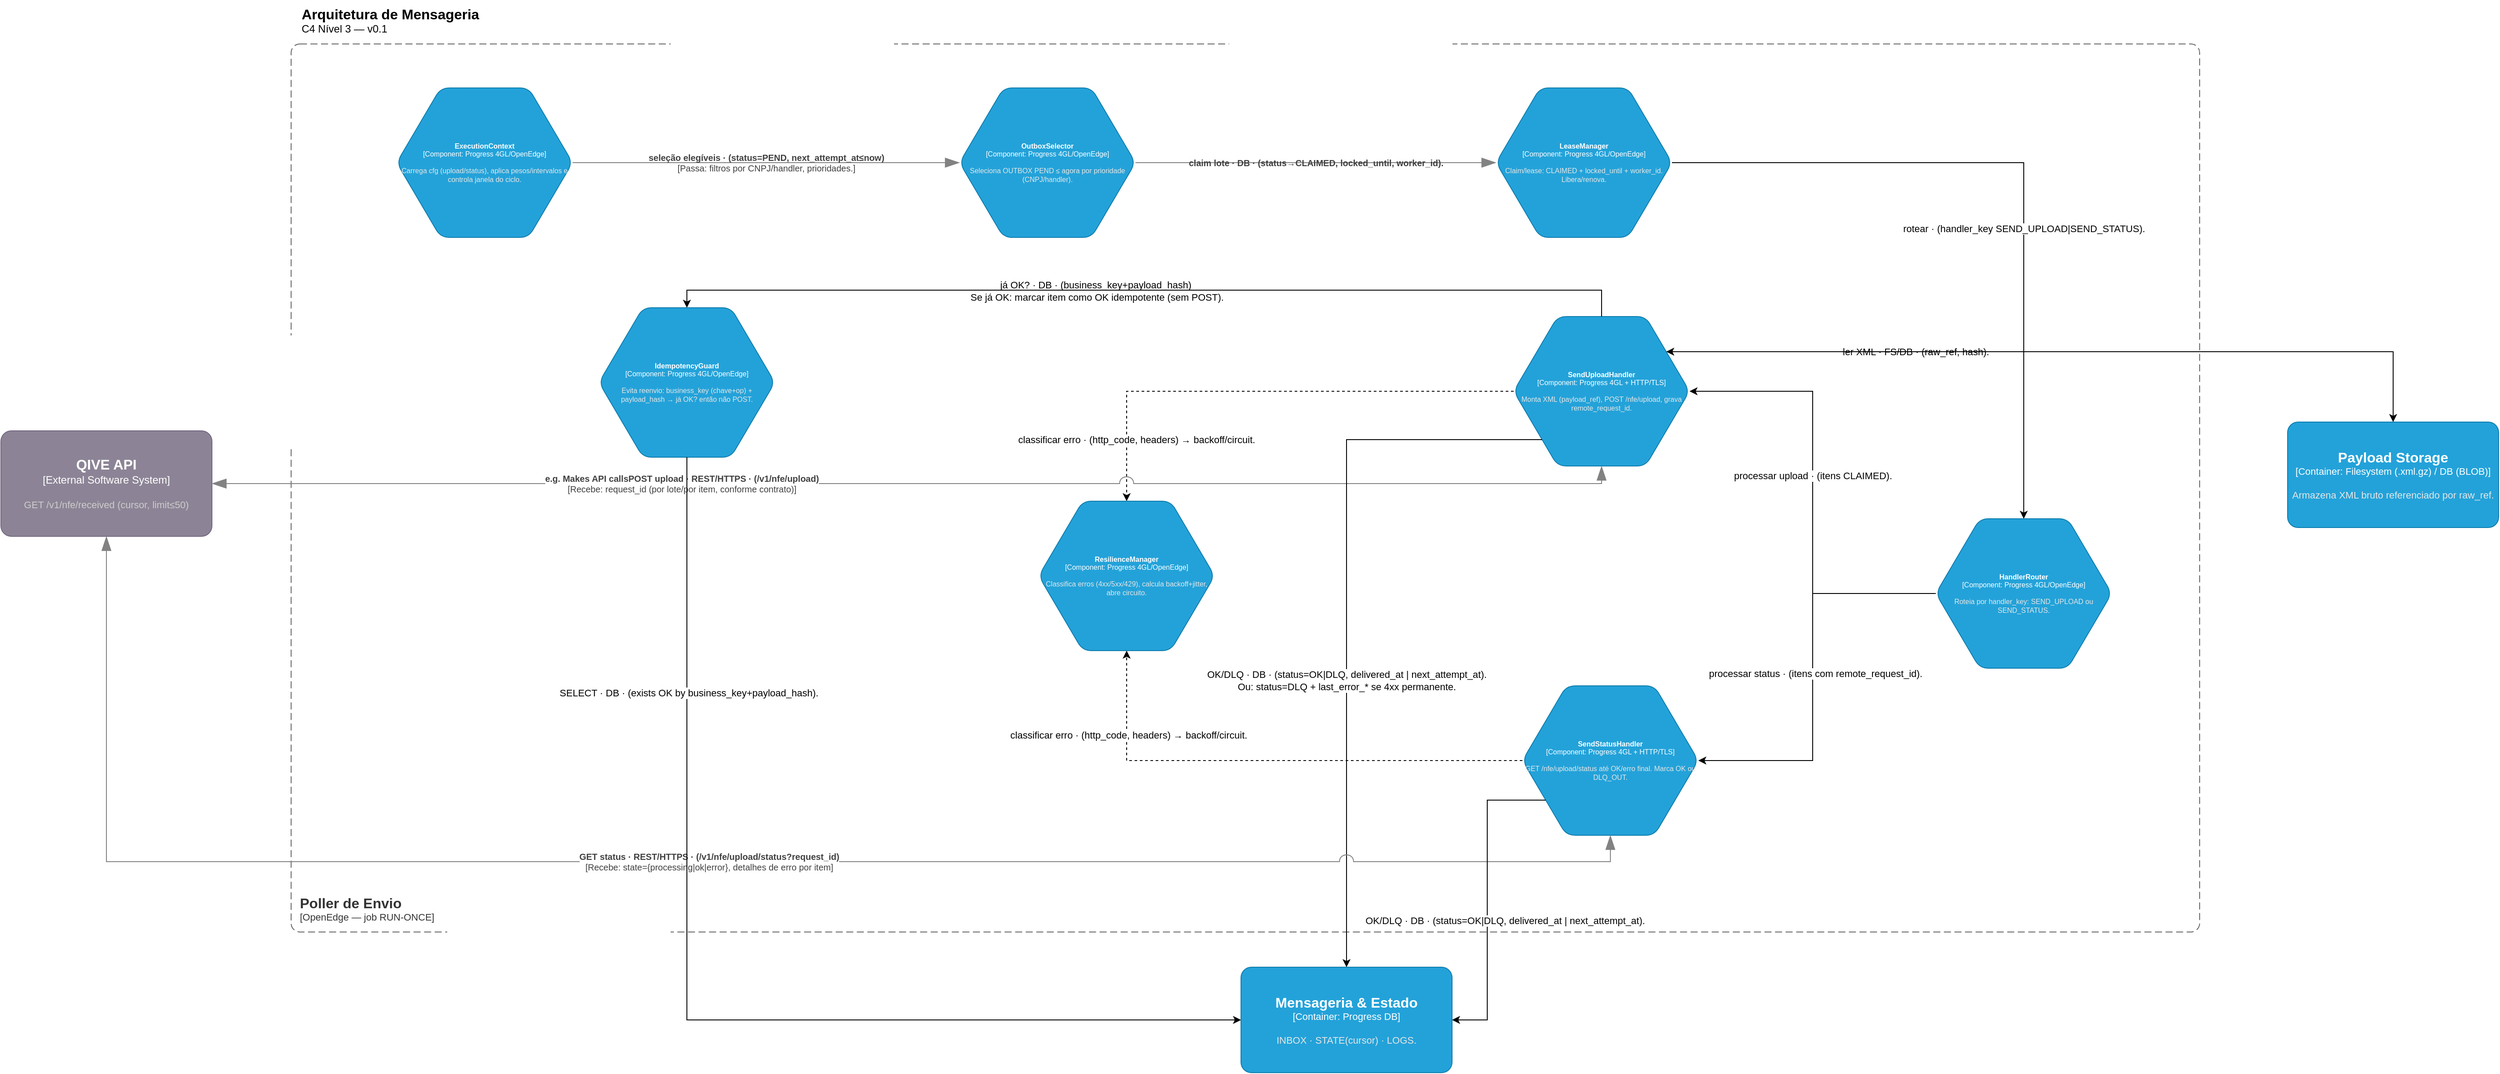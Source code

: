 <mxfile version="28.2.8">
  <diagram name="Página-1" id="Pmvma7kJXlkGBMzYoybL">
    <mxGraphModel dx="4381" dy="1288" grid="1" gridSize="10" guides="1" tooltips="1" connect="1" arrows="1" fold="1" page="0" pageScale="1" pageWidth="827" pageHeight="1169" background="none" math="0" shadow="0">
      <root>
        <mxCell id="0" />
        <mxCell id="1" parent="0" />
        <object placeholders="1" c4Name="Poller de Envio" c4Type="SystemScopeBoundary" c4Application="OpenEdge — job RUN-ONCE" label="&lt;font style=&quot;font-size: 16px&quot;&gt;&lt;b&gt;&lt;div style=&quot;text-align: left&quot;&gt;%c4Name%&lt;/div&gt;&lt;/b&gt;&lt;/font&gt;&lt;div style=&quot;text-align: left&quot;&gt;[%c4Application%]&lt;/div&gt;" id="RHs4sbYJe_yCPYszAOz3-1">
          <mxCell style="rounded=1;fontSize=11;whiteSpace=wrap;html=1;dashed=1;arcSize=20;fillColor=none;strokeColor=#666666;fontColor=#333333;labelBackgroundColor=none;align=left;verticalAlign=bottom;labelBorderColor=none;spacingTop=0;spacing=10;dashPattern=8 4;metaEdit=1;rotatable=0;perimeter=rectanglePerimeter;noLabel=0;labelPadding=0;allowArrows=0;connectable=0;expand=0;recursiveResize=0;editable=1;pointerEvents=0;absoluteArcSize=1;points=[[0.25,0,0],[0.5,0,0],[0.75,0,0],[1,0.25,0],[1,0.5,0],[1,0.75,0],[0.75,1,0],[0.5,1,0],[0.25,1,0],[0,0.75,0],[0,0.5,0],[0,0.25,0]];" vertex="1" parent="1">
            <mxGeometry x="-10" y="190" width="2170" height="1010" as="geometry" />
          </mxCell>
        </object>
        <object placeholders="1" c4Name="QIVE API" c4Type="External Software System" c4Description="GET /v1/nfe/received (cursor, limit≤50)" label="&lt;font style=&quot;font-size: 16px&quot;&gt;&lt;b&gt;%c4Name%&lt;/b&gt;&lt;/font&gt;&lt;div&gt;[%c4Type%]&lt;/div&gt;&lt;br&gt;&lt;div&gt;&lt;font style=&quot;font-size: 11px&quot;&gt;&lt;font color=&quot;#cccccc&quot;&gt;%c4Description%&lt;/font&gt;&lt;/div&gt;" id="RHs4sbYJe_yCPYszAOz3-15">
          <mxCell style="rounded=1;whiteSpace=wrap;html=1;labelBackgroundColor=none;fillColor=#8C8496;fontColor=#ffffff;align=center;arcSize=10;strokeColor=#736782;metaEdit=1;resizable=0;points=[[0.25,0,0],[0.5,0,0],[0.75,0,0],[1,0.25,0],[1,0.5,0],[1,0.75,0],[0.75,1,0],[0.5,1,0],[0.25,1,0],[0,0.75,0],[0,0.5,0],[0,0.25,0]];" vertex="1" parent="1">
            <mxGeometry x="-340" y="630" width="240" height="120" as="geometry" />
          </mxCell>
        </object>
        <object placeholders="1" c4Name="ExecutionContext" c4Type="Component" c4Technology="Progress 4GL/OpenEdge" c4Description="Carrega cfg (upload/status), aplica pesos/intervalos e controla janela do ciclo." label="&lt;font&gt;&lt;b&gt;%c4Name%&lt;/b&gt;&lt;/font&gt;&lt;div&gt;[%c4Type%:&amp;nbsp;%c4Technology%]&lt;/div&gt;&lt;br&gt;&lt;div&gt;&lt;font&gt;&lt;font color=&quot;#E6E6E6&quot;&gt;%c4Description%&lt;/font&gt;&lt;/font&gt;&lt;/div&gt;" id="RHs4sbYJe_yCPYszAOz3-16">
          <mxCell style="shape=hexagon;size=50;perimeter=hexagonPerimeter2;whiteSpace=wrap;html=1;fixedSize=1;rounded=1;labelBackgroundColor=none;fillColor=#23A2D9;fontSize=8;fontColor=#ffffff;align=center;strokeColor=#0E7DAD;metaEdit=1;points=[[0.5,0,0],[1,0.25,0],[1,0.5,0],[1,0.75,0],[0.5,1,0],[0,0.75,0],[0,0.5,0],[0,0.25,0]];resizable=0;" vertex="1" parent="1">
            <mxGeometry x="110" y="240" width="200" height="170" as="geometry" />
          </mxCell>
        </object>
        <object placeholders="1" c4Name="Mensageria &amp; Estado" c4Type="Container" c4Technology="Progress DB" c4Description="INBOX · STATE(cursor) · LOGS." label="&lt;font style=&quot;font-size: 16px&quot;&gt;&lt;b&gt;%c4Name%&lt;/b&gt;&lt;/font&gt;&lt;div&gt;[%c4Type%: %c4Technology%]&lt;/div&gt;&lt;br&gt;&lt;div&gt;&lt;font style=&quot;font-size: 11px&quot;&gt;&lt;font color=&quot;#E6E6E6&quot;&gt;%c4Description%&lt;/font&gt;&lt;/div&gt;" id="RHs4sbYJe_yCPYszAOz3-17">
          <mxCell style="rounded=1;whiteSpace=wrap;html=1;fontSize=11;labelBackgroundColor=none;fillColor=#23A2D9;fontColor=#ffffff;align=center;arcSize=10;strokeColor=#0E7DAD;metaEdit=1;resizable=0;points=[[0.25,0,0],[0.5,0,0],[0.75,0,0],[1,0.25,0],[1,0.5,0],[1,0.75,0],[0.75,1,0],[0.5,1,0],[0.25,1,0],[0,0.75,0],[0,0.5,0],[0,0.25,0]];" vertex="1" parent="1">
            <mxGeometry x="1070" y="1240" width="240" height="120" as="geometry" />
          </mxCell>
        </object>
        <object placeholders="1" c4Name="Payload Storage" c4Type="Container" c4Technology="Filesystem (.xml.gz) / DB (BLOB)" c4Description="Armazena XML bruto referenciado por raw_ref." label="&lt;font style=&quot;font-size: 16px&quot;&gt;&lt;b&gt;%c4Name%&lt;/b&gt;&lt;/font&gt;&lt;div&gt;[%c4Type%: %c4Technology%]&lt;/div&gt;&lt;br&gt;&lt;div&gt;&lt;font style=&quot;font-size: 11px&quot;&gt;&lt;font color=&quot;#E6E6E6&quot;&gt;%c4Description%&lt;/font&gt;&lt;/div&gt;" id="RHs4sbYJe_yCPYszAOz3-18">
          <mxCell style="rounded=1;whiteSpace=wrap;html=1;fontSize=11;labelBackgroundColor=none;fillColor=#23A2D9;fontColor=#ffffff;align=center;arcSize=10;strokeColor=#0E7DAD;metaEdit=1;resizable=0;points=[[0.25,0,0],[0.5,0,0],[0.75,0,0],[1,0.25,0],[1,0.5,0],[1,0.75,0],[0.75,1,0],[0.5,1,0],[0.25,1,0],[0,0.75,0],[0,0.5,0],[0,0.25,0]];" vertex="1" parent="1">
            <mxGeometry x="2260" y="620" width="240" height="120" as="geometry" />
          </mxCell>
        </object>
        <object placeholders="1" c4Name="OutboxSelector" c4Type="Component" c4Technology="Progress 4GL/OpenEdge" c4Description="Seleciona OUTBOX PEND ≤ agora por prioridade (CNPJ/handler)." label="&lt;font&gt;&lt;b&gt;%c4Name%&lt;/b&gt;&lt;/font&gt;&lt;div&gt;[%c4Type%:&amp;nbsp;%c4Technology%]&lt;/div&gt;&lt;br&gt;&lt;div&gt;&lt;font&gt;&lt;font color=&quot;#E6E6E6&quot;&gt;%c4Description%&lt;/font&gt;&lt;/font&gt;&lt;/div&gt;" id="RHs4sbYJe_yCPYszAOz3-19">
          <mxCell style="shape=hexagon;size=50;perimeter=hexagonPerimeter2;whiteSpace=wrap;html=1;fixedSize=1;rounded=1;labelBackgroundColor=none;fillColor=#23A2D9;fontSize=8;fontColor=#ffffff;align=center;strokeColor=#0E7DAD;metaEdit=1;points=[[0.5,0,0],[1,0.25,0],[1,0.5,0],[1,0.75,0],[0.5,1,0],[0,0.75,0],[0,0.5,0],[0,0.25,0]];resizable=0;" vertex="1" parent="1">
            <mxGeometry x="750" y="240" width="200" height="170" as="geometry" />
          </mxCell>
        </object>
        <object placeholders="1" c4Name="SendStatusHandler" c4Type="Component" c4Technology="Progress 4GL + HTTP/TLS" c4Description="GET /nfe/upload/status até OK/erro final. Marca OK ou DLQ_OUT." label="&lt;font&gt;&lt;b&gt;%c4Name%&lt;/b&gt;&lt;/font&gt;&lt;div&gt;[%c4Type%:&amp;nbsp;%c4Technology%]&lt;/div&gt;&lt;br&gt;&lt;div&gt;&lt;font&gt;&lt;font color=&quot;#E6E6E6&quot;&gt;%c4Description%&lt;/font&gt;&lt;/font&gt;&lt;/div&gt;" id="RHs4sbYJe_yCPYszAOz3-21">
          <mxCell style="shape=hexagon;size=50;perimeter=hexagonPerimeter2;whiteSpace=wrap;html=1;fixedSize=1;rounded=1;labelBackgroundColor=none;fillColor=#23A2D9;fontSize=8;fontColor=#ffffff;align=center;strokeColor=#0E7DAD;metaEdit=1;points=[[0.5,0,0],[1,0.25,0],[1,0.5,0],[1,0.75,0],[0.5,1,0],[0,0.75,0],[0,0.5,0],[0,0.25,0]];resizable=0;" vertex="1" parent="1">
            <mxGeometry x="1390" y="920" width="200" height="170" as="geometry" />
          </mxCell>
        </object>
        <mxCell id="RHs4sbYJe_yCPYszAOz3-60" style="edgeStyle=orthogonalEdgeStyle;rounded=0;orthogonalLoop=1;jettySize=auto;html=1;exitX=0;exitY=0.5;exitDx=0;exitDy=0;exitPerimeter=0;dashed=1;" edge="1" parent="1" source="RHs4sbYJe_yCPYszAOz3-22" target="RHs4sbYJe_yCPYszAOz3-25">
          <mxGeometry relative="1" as="geometry" />
        </mxCell>
        <mxCell id="RHs4sbYJe_yCPYszAOz3-67" value="classificar erro · (http_code, headers) → backoff/circuit." style="edgeLabel;html=1;align=center;verticalAlign=middle;resizable=0;points=[];" vertex="1" connectable="0" parent="RHs4sbYJe_yCPYszAOz3-60">
          <mxGeometry x="0.036" y="-3" relative="1" as="geometry">
            <mxPoint x="-137" y="58" as="offset" />
          </mxGeometry>
        </mxCell>
        <object placeholders="1" c4Name="SendUploadHandler" c4Type="Component" c4Technology="Progress 4GL + HTTP/TLS" c4Description="Monta XML (payload_ref), POST /nfe/upload, grava remote_request_id." label="&lt;font&gt;&lt;b&gt;%c4Name%&lt;/b&gt;&lt;/font&gt;&lt;div&gt;[%c4Type%:&amp;nbsp;%c4Technology%]&lt;/div&gt;&lt;br&gt;&lt;div&gt;&lt;font&gt;&lt;font color=&quot;#E6E6E6&quot;&gt;%c4Description%&lt;/font&gt;&lt;/font&gt;&lt;/div&gt;" id="RHs4sbYJe_yCPYszAOz3-22">
          <mxCell style="shape=hexagon;size=50;perimeter=hexagonPerimeter2;whiteSpace=wrap;html=1;fixedSize=1;rounded=1;labelBackgroundColor=none;fillColor=#23A2D9;fontSize=8;fontColor=#ffffff;align=center;strokeColor=#0E7DAD;metaEdit=1;points=[[0.5,0,0],[1,0.25,0],[1,0.5,0],[1,0.75,0],[0.5,1,0],[0,0.75,0],[0,0.5,0],[0,0.25,0]];resizable=0;" vertex="1" parent="1">
            <mxGeometry x="1380" y="500" width="200" height="170" as="geometry" />
          </mxCell>
        </object>
        <object placeholders="1" c4Name="HandlerRouter" c4Type="Component" c4Technology="Progress 4GL/OpenEdge" c4Description="Roteia por handler_key: SEND_UPLOAD ou SEND_STATUS." label="&lt;font&gt;&lt;b&gt;%c4Name%&lt;/b&gt;&lt;/font&gt;&lt;div&gt;[%c4Type%:&amp;nbsp;%c4Technology%]&lt;/div&gt;&lt;br&gt;&lt;div&gt;&lt;font&gt;&lt;font color=&quot;#E6E6E6&quot;&gt;%c4Description%&lt;/font&gt;&lt;/font&gt;&lt;/div&gt;" id="RHs4sbYJe_yCPYszAOz3-23">
          <mxCell style="shape=hexagon;size=50;perimeter=hexagonPerimeter2;whiteSpace=wrap;html=1;fixedSize=1;rounded=1;labelBackgroundColor=none;fillColor=#23A2D9;fontSize=8;fontColor=#ffffff;align=center;strokeColor=#0E7DAD;metaEdit=1;points=[[0.5,0,0],[1,0.25,0],[1,0.5,0],[1,0.75,0],[0.5,1,0],[0,0.75,0],[0,0.5,0],[0,0.25,0]];resizable=0;" vertex="1" parent="1">
            <mxGeometry x="1860" y="730" width="200" height="170" as="geometry" />
          </mxCell>
        </object>
        <object placeholders="1" c4Name="LeaseManager" c4Type="Component" c4Technology="Progress 4GL/OpenEdge" c4Description="Claim/lease: CLAIMED + locked_until + worker_id. Libera/renova." label="&lt;font&gt;&lt;b&gt;%c4Name%&lt;/b&gt;&lt;/font&gt;&lt;div&gt;[%c4Type%:&amp;nbsp;%c4Technology%]&lt;/div&gt;&lt;br&gt;&lt;div&gt;&lt;font&gt;&lt;font color=&quot;#E6E6E6&quot;&gt;%c4Description%&lt;/font&gt;&lt;/font&gt;&lt;/div&gt;" id="RHs4sbYJe_yCPYszAOz3-24">
          <mxCell style="shape=hexagon;size=50;perimeter=hexagonPerimeter2;whiteSpace=wrap;html=1;fixedSize=1;rounded=1;labelBackgroundColor=none;fillColor=#23A2D9;fontSize=8;fontColor=#ffffff;align=center;strokeColor=#0E7DAD;metaEdit=1;points=[[0.5,0,0],[1,0.25,0],[1,0.5,0],[1,0.75,0],[0.5,1,0],[0,0.75,0],[0,0.5,0],[0,0.25,0]];resizable=0;" vertex="1" parent="1">
            <mxGeometry x="1360" y="240" width="200" height="170" as="geometry" />
          </mxCell>
        </object>
        <object placeholders="1" c4Name="ResilienceManager" c4Type="Component" c4Technology="Progress 4GL/OpenEdge" c4Description="Classifica erros (4xx/5xx/429), calcula backoff+jitter, abre circuito." label="&lt;font&gt;&lt;b&gt;%c4Name%&lt;/b&gt;&lt;/font&gt;&lt;div&gt;[%c4Type%:&amp;nbsp;%c4Technology%]&lt;/div&gt;&lt;br&gt;&lt;div&gt;&lt;font&gt;&lt;font color=&quot;#E6E6E6&quot;&gt;%c4Description%&lt;/font&gt;&lt;/font&gt;&lt;/div&gt;" id="RHs4sbYJe_yCPYszAOz3-25">
          <mxCell style="shape=hexagon;size=50;perimeter=hexagonPerimeter2;whiteSpace=wrap;html=1;fixedSize=1;rounded=1;labelBackgroundColor=none;fillColor=#23A2D9;fontSize=8;fontColor=#ffffff;align=center;strokeColor=#0E7DAD;metaEdit=1;points=[[0.5,0,0],[1,0.25,0],[1,0.5,0],[1,0.75,0],[0.5,1,0],[0,0.75,0],[0,0.5,0],[0,0.25,0]];resizable=0;" vertex="1" parent="1">
            <mxGeometry x="840" y="710" width="200" height="170" as="geometry" />
          </mxCell>
        </object>
        <object placeholders="1" c4Type="Relationship" c4Technology="Passa: filtros por CNPJ/handler, prioridades." c4Description="seleção elegíveis · (status=PEND, next_attempt_at≤now)" label="&lt;div style=&quot;text-align: left&quot;&gt;&lt;div style=&quot;text-align: center&quot;&gt;&lt;b&gt;%c4Description%&lt;/b&gt;&lt;/div&gt;&lt;div style=&quot;text-align: center&quot;&gt;[%c4Technology%]&lt;/div&gt;&lt;/div&gt;" id="RHs4sbYJe_yCPYszAOz3-26">
          <mxCell style="endArrow=blockThin;html=1;fontSize=10;fontColor=#404040;strokeWidth=1;endFill=1;strokeColor=#828282;elbow=vertical;metaEdit=1;endSize=14;startSize=14;jumpStyle=arc;jumpSize=16;rounded=0;edgeStyle=orthogonalEdgeStyle;exitX=1;exitY=0.5;exitDx=0;exitDy=0;exitPerimeter=0;entryX=0;entryY=0.5;entryDx=0;entryDy=0;entryPerimeter=0;labelBackgroundColor=none;" edge="1" parent="1" source="RHs4sbYJe_yCPYszAOz3-16" target="RHs4sbYJe_yCPYszAOz3-19">
            <mxGeometry width="240" relative="1" as="geometry">
              <mxPoint x="1020" y="620" as="sourcePoint" />
              <mxPoint x="1260" y="620" as="targetPoint" />
              <mxPoint as="offset" />
            </mxGeometry>
          </mxCell>
        </object>
        <object placeholders="1" c4Type="Relationship" c4Description="claim lote · DB · (status→CLAIMED, locked_until, worker_id)." label="&lt;div style=&quot;text-align: left&quot;&gt;&lt;div style=&quot;text-align: center&quot;&gt;&lt;b&gt;%c4Description%&lt;/b&gt;&lt;/div&gt;&lt;/div&gt;" id="RHs4sbYJe_yCPYszAOz3-30">
          <mxCell style="endArrow=blockThin;html=1;fontSize=10;fontColor=#404040;strokeWidth=1;endFill=1;strokeColor=#828282;elbow=vertical;metaEdit=1;endSize=14;startSize=14;jumpStyle=arc;jumpSize=16;rounded=0;edgeStyle=orthogonalEdgeStyle;exitX=1;exitY=0.5;exitDx=0;exitDy=0;exitPerimeter=0;entryX=0;entryY=0.5;entryDx=0;entryDy=0;entryPerimeter=0;labelBackgroundColor=none;" edge="1" parent="1" source="RHs4sbYJe_yCPYszAOz3-19" target="RHs4sbYJe_yCPYszAOz3-24">
            <mxGeometry width="240" relative="1" as="geometry">
              <mxPoint x="1020" y="620" as="sourcePoint" />
              <mxPoint x="1260" y="620" as="targetPoint" />
            </mxGeometry>
          </mxCell>
        </object>
        <object placeholders="1" c4Name="IdempotencyGuard" c4Type="Component" c4Technology="Progress 4GL/OpenEdge" c4Description="Evita reenvio: business_key (chave+op) + payload_hash → já OK? então não POST." label="&lt;font&gt;&lt;b&gt;%c4Name%&lt;/b&gt;&lt;/font&gt;&lt;div&gt;[%c4Type%:&amp;nbsp;%c4Technology%]&lt;/div&gt;&lt;br&gt;&lt;div&gt;&lt;font&gt;&lt;font color=&quot;#E6E6E6&quot;&gt;%c4Description%&lt;/font&gt;&lt;/font&gt;&lt;/div&gt;" id="RHs4sbYJe_yCPYszAOz3-38">
          <mxCell style="shape=hexagon;size=50;perimeter=hexagonPerimeter2;whiteSpace=wrap;html=1;fixedSize=1;rounded=1;labelBackgroundColor=none;fillColor=#23A2D9;fontSize=8;fontColor=#ffffff;align=center;strokeColor=#0E7DAD;metaEdit=1;points=[[0.5,0,0],[1,0.25,0],[1,0.5,0],[1,0.75,0],[0.5,1,0],[0,0.75,0],[0,0.5,0],[0,0.25,0]];resizable=0;" vertex="1" parent="1">
            <mxGeometry x="340" y="490" width="200" height="170" as="geometry" />
          </mxCell>
        </object>
        <mxCell id="RHs4sbYJe_yCPYszAOz3-39" style="edgeStyle=orthogonalEdgeStyle;rounded=0;orthogonalLoop=1;jettySize=auto;html=1;entryX=0.5;entryY=0;entryDx=0;entryDy=0;entryPerimeter=0;" edge="1" parent="1" source="RHs4sbYJe_yCPYszAOz3-24" target="RHs4sbYJe_yCPYszAOz3-23">
          <mxGeometry relative="1" as="geometry" />
        </mxCell>
        <mxCell id="RHs4sbYJe_yCPYszAOz3-54" value="rotear · (handler_key SEND_UPLOAD|SEND_STATUS)." style="edgeLabel;html=1;align=center;verticalAlign=middle;resizable=0;points=[];" vertex="1" connectable="0" parent="RHs4sbYJe_yCPYszAOz3-39">
          <mxGeometry x="0.297" y="1" relative="1" as="geometry">
            <mxPoint x="-1" y="-47" as="offset" />
          </mxGeometry>
        </mxCell>
        <object placeholders="1" c4Name="Arquitetura de Mensageria" c4Type="ContainerDiagramTitle" c4Description="C4 Nível 3 — v0.1" label="&lt;font style=&quot;font-size: 16px&quot;&gt;&lt;b&gt;&lt;div style=&quot;text-align: left&quot;&gt;%c4Name%&lt;/div&gt;&lt;/b&gt;&lt;/font&gt;&lt;div style=&quot;text-align: left&quot;&gt;%c4Description%&lt;/div&gt;" id="RHs4sbYJe_yCPYszAOz3-53">
          <mxCell style="text;html=1;strokeColor=none;fillColor=none;align=left;verticalAlign=top;whiteSpace=wrap;rounded=0;metaEdit=1;allowArrows=0;resizable=1;rotatable=0;connectable=0;recursiveResize=0;expand=0;pointerEvents=0;points=[[0.25,0,0],[0.5,0,0],[0.75,0,0],[1,0.25,0],[1,0.5,0],[1,0.75,0],[0.75,1,0],[0.5,1,0],[0.25,1,0],[0,0.75,0],[0,0.5,0],[0,0.25,0]];" vertex="1" parent="1">
            <mxGeometry y="140" width="260" height="40" as="geometry" />
          </mxCell>
        </object>
        <mxCell id="RHs4sbYJe_yCPYszAOz3-55" style="edgeStyle=orthogonalEdgeStyle;rounded=0;orthogonalLoop=1;jettySize=auto;html=1;entryX=1;entryY=0.5;entryDx=0;entryDy=0;entryPerimeter=0;" edge="1" parent="1" source="RHs4sbYJe_yCPYszAOz3-23" target="RHs4sbYJe_yCPYszAOz3-21">
          <mxGeometry relative="1" as="geometry">
            <Array as="points">
              <mxPoint x="1720" y="815" />
              <mxPoint x="1720" y="1005" />
            </Array>
          </mxGeometry>
        </mxCell>
        <mxCell id="RHs4sbYJe_yCPYszAOz3-57" value="processar status · (itens com remote_request_id)." style="edgeLabel;html=1;align=center;verticalAlign=middle;resizable=0;points=[];" vertex="1" connectable="0" parent="RHs4sbYJe_yCPYszAOz3-55">
          <mxGeometry x="0.002" y="3" relative="1" as="geometry">
            <mxPoint as="offset" />
          </mxGeometry>
        </mxCell>
        <mxCell id="RHs4sbYJe_yCPYszAOz3-58" style="edgeStyle=orthogonalEdgeStyle;rounded=0;orthogonalLoop=1;jettySize=auto;html=1;entryX=1;entryY=0.5;entryDx=0;entryDy=0;entryPerimeter=0;" edge="1" parent="1" source="RHs4sbYJe_yCPYszAOz3-23" target="RHs4sbYJe_yCPYszAOz3-22">
          <mxGeometry relative="1" as="geometry" />
        </mxCell>
        <mxCell id="RHs4sbYJe_yCPYszAOz3-59" value="processar upload · (itens CLAIMED)." style="edgeLabel;html=1;align=center;verticalAlign=middle;resizable=0;points=[];" vertex="1" connectable="0" parent="RHs4sbYJe_yCPYszAOz3-58">
          <mxGeometry x="0.076" relative="1" as="geometry">
            <mxPoint as="offset" />
          </mxGeometry>
        </mxCell>
        <mxCell id="RHs4sbYJe_yCPYszAOz3-61" style="edgeStyle=orthogonalEdgeStyle;rounded=0;orthogonalLoop=1;jettySize=auto;html=1;entryX=0.5;entryY=1;entryDx=0;entryDy=0;entryPerimeter=0;dashed=1;" edge="1" parent="1" source="RHs4sbYJe_yCPYszAOz3-21" target="RHs4sbYJe_yCPYszAOz3-25">
          <mxGeometry relative="1" as="geometry" />
        </mxCell>
        <mxCell id="RHs4sbYJe_yCPYszAOz3-68" value="classificar erro · (http_code, headers) → backoff/circuit." style="edgeLabel;html=1;align=center;verticalAlign=middle;resizable=0;points=[];" vertex="1" connectable="0" parent="RHs4sbYJe_yCPYszAOz3-61">
          <mxGeometry x="0.668" y="-2" relative="1" as="geometry">
            <mxPoint as="offset" />
          </mxGeometry>
        </mxCell>
        <mxCell id="RHs4sbYJe_yCPYszAOz3-62" style="edgeStyle=orthogonalEdgeStyle;rounded=0;orthogonalLoop=1;jettySize=auto;html=1;entryX=0.5;entryY=0;entryDx=0;entryDy=0;entryPerimeter=0;exitX=0.5;exitY=0;exitDx=0;exitDy=0;exitPerimeter=0;" edge="1" parent="1" source="RHs4sbYJe_yCPYszAOz3-22" target="RHs4sbYJe_yCPYszAOz3-38">
          <mxGeometry relative="1" as="geometry">
            <Array as="points">
              <mxPoint x="1480" y="470" />
              <mxPoint x="440" y="470" />
            </Array>
          </mxGeometry>
        </mxCell>
        <mxCell id="RHs4sbYJe_yCPYszAOz3-66" value="já OK? · DB · (business_key+payload_hash)&amp;nbsp;&lt;div&gt;Se já OK: marcar item como OK idempotente (sem POST).&lt;/div&gt;" style="edgeLabel;html=1;align=center;verticalAlign=middle;resizable=0;points=[];labelBackgroundColor=none;" vertex="1" connectable="0" parent="RHs4sbYJe_yCPYszAOz3-62">
          <mxGeometry x="0.27" y="-1" relative="1" as="geometry">
            <mxPoint x="88" y="2" as="offset" />
          </mxGeometry>
        </mxCell>
        <mxCell id="RHs4sbYJe_yCPYszAOz3-63" style="edgeStyle=orthogonalEdgeStyle;rounded=0;orthogonalLoop=1;jettySize=auto;html=1;entryX=0.5;entryY=0;entryDx=0;entryDy=0;entryPerimeter=0;startArrow=classic;startFill=1;" edge="1" parent="1" source="RHs4sbYJe_yCPYszAOz3-22" target="RHs4sbYJe_yCPYszAOz3-18">
          <mxGeometry relative="1" as="geometry">
            <Array as="points">
              <mxPoint x="2380" y="540" />
            </Array>
          </mxGeometry>
        </mxCell>
        <mxCell id="RHs4sbYJe_yCPYszAOz3-64" value="ler XML · FS/DB · (raw_ref, hash)." style="edgeLabel;html=1;align=center;verticalAlign=middle;resizable=0;points=[];labelBackgroundColor=none;" vertex="1" connectable="0" parent="RHs4sbYJe_yCPYszAOz3-63">
          <mxGeometry x="-0.518" relative="1" as="geometry">
            <mxPoint x="65" as="offset" />
          </mxGeometry>
        </mxCell>
        <object placeholders="1" c4Type="Relationship" c4Technology="Recebe: request_id (por lote/por item, conforme contrato)" c4Description="e.g. Makes API callsPOST upload · REST/HTTPS · (/v1/nfe/upload)" label="&lt;div style=&quot;text-align: left&quot;&gt;&lt;div style=&quot;text-align: center&quot;&gt;&lt;b&gt;%c4Description%&lt;/b&gt;&lt;/div&gt;&lt;div style=&quot;text-align: center&quot;&gt;[%c4Technology%]&lt;/div&gt;&lt;/div&gt;" id="RHs4sbYJe_yCPYszAOz3-69">
          <mxCell style="endArrow=blockThin;html=1;fontSize=10;fontColor=#404040;strokeWidth=1;endFill=1;strokeColor=#828282;elbow=vertical;metaEdit=1;endSize=14;startSize=14;jumpStyle=arc;jumpSize=16;rounded=0;edgeStyle=orthogonalEdgeStyle;entryX=1;entryY=0.5;entryDx=0;entryDy=0;entryPerimeter=0;startArrow=blockThin;startFill=1;exitX=0.5;exitY=1;exitDx=0;exitDy=0;exitPerimeter=0;" edge="1" parent="1" source="RHs4sbYJe_yCPYszAOz3-22" target="RHs4sbYJe_yCPYszAOz3-15">
            <mxGeometry x="0.333" width="240" relative="1" as="geometry">
              <mxPoint x="1080" y="690" as="sourcePoint" />
              <mxPoint x="1280" y="690" as="targetPoint" />
              <Array as="points">
                <mxPoint x="1480" y="690" />
              </Array>
              <mxPoint as="offset" />
            </mxGeometry>
          </mxCell>
        </object>
        <mxCell id="RHs4sbYJe_yCPYszAOz3-71" style="edgeStyle=orthogonalEdgeStyle;rounded=0;orthogonalLoop=1;jettySize=auto;html=1;entryX=0.5;entryY=0;entryDx=0;entryDy=0;entryPerimeter=0;" edge="1" parent="1" source="RHs4sbYJe_yCPYszAOz3-22" target="RHs4sbYJe_yCPYszAOz3-17">
          <mxGeometry relative="1" as="geometry">
            <Array as="points">
              <mxPoint x="1190" y="640" />
            </Array>
          </mxGeometry>
        </mxCell>
        <mxCell id="RHs4sbYJe_yCPYszAOz3-72" value="OK/DLQ · DB · (status=OK|DLQ, delivered_at | next_attempt_at).&lt;br&gt;Ou: status=DLQ + last_error_* se 4xx permanente." style="edgeLabel;html=1;align=center;verticalAlign=middle;resizable=0;points=[];" vertex="1" connectable="0" parent="RHs4sbYJe_yCPYszAOz3-71">
          <mxGeometry x="0.206" relative="1" as="geometry">
            <mxPoint as="offset" />
          </mxGeometry>
        </mxCell>
        <object placeholders="1" c4Type="Relationship" c4Technology="Recebe: state={processing|ok|error}, detalhes de erro por item" c4Description="GET status · REST/HTTPS · (/v1/nfe/upload/status?request_id)" label="&lt;div style=&quot;text-align: left&quot;&gt;&lt;div style=&quot;text-align: center&quot;&gt;&lt;b&gt;%c4Description%&lt;/b&gt;&lt;/div&gt;&lt;div style=&quot;text-align: center&quot;&gt;[%c4Technology%]&lt;/div&gt;&lt;/div&gt;" id="RHs4sbYJe_yCPYszAOz3-74">
          <mxCell style="endArrow=blockThin;html=1;fontSize=10;fontColor=#404040;strokeWidth=1;endFill=1;strokeColor=#828282;elbow=vertical;metaEdit=1;endSize=14;startSize=14;jumpStyle=arc;jumpSize=16;rounded=0;edgeStyle=orthogonalEdgeStyle;exitX=0.5;exitY=1;exitDx=0;exitDy=0;exitPerimeter=0;entryX=0.5;entryY=1;entryDx=0;entryDy=0;entryPerimeter=0;startArrow=blockThin;startFill=1;" edge="1" parent="1" source="RHs4sbYJe_yCPYszAOz3-21" target="RHs4sbYJe_yCPYszAOz3-15">
            <mxGeometry width="240" relative="1" as="geometry">
              <mxPoint x="1040" y="740" as="sourcePoint" />
              <mxPoint x="1280" y="740" as="targetPoint" />
              <Array as="points">
                <mxPoint x="1490" y="1120" />
                <mxPoint x="-220" y="1120" />
              </Array>
            </mxGeometry>
          </mxCell>
        </object>
        <mxCell id="RHs4sbYJe_yCPYszAOz3-76" style="edgeStyle=orthogonalEdgeStyle;rounded=0;orthogonalLoop=1;jettySize=auto;html=1;entryX=1;entryY=0.5;entryDx=0;entryDy=0;entryPerimeter=0;" edge="1" parent="1" source="RHs4sbYJe_yCPYszAOz3-21" target="RHs4sbYJe_yCPYszAOz3-17">
          <mxGeometry relative="1" as="geometry">
            <Array as="points">
              <mxPoint x="1350" y="1050" />
              <mxPoint x="1350" y="1300" />
            </Array>
          </mxGeometry>
        </mxCell>
        <mxCell id="RHs4sbYJe_yCPYszAOz3-77" value="OK/DLQ · DB · (status=OK|DLQ, delivered_at | next_attempt_at)." style="edgeLabel;html=1;align=center;verticalAlign=middle;resizable=0;points=[];" vertex="1" connectable="0" parent="RHs4sbYJe_yCPYszAOz3-76">
          <mxGeometry x="0.142" y="3" relative="1" as="geometry">
            <mxPoint x="17" as="offset" />
          </mxGeometry>
        </mxCell>
        <mxCell id="RHs4sbYJe_yCPYszAOz3-78" style="edgeStyle=orthogonalEdgeStyle;rounded=0;orthogonalLoop=1;jettySize=auto;html=1;entryX=0;entryY=0.5;entryDx=0;entryDy=0;entryPerimeter=0;exitX=0.5;exitY=1;exitDx=0;exitDy=0;exitPerimeter=0;" edge="1" parent="1" source="RHs4sbYJe_yCPYszAOz3-38" target="RHs4sbYJe_yCPYszAOz3-17">
          <mxGeometry relative="1" as="geometry" />
        </mxCell>
        <mxCell id="RHs4sbYJe_yCPYszAOz3-79" value="SELECT · DB · (exists OK by business_key+payload_hash)." style="edgeLabel;html=1;align=center;verticalAlign=middle;resizable=0;points=[];" vertex="1" connectable="0" parent="RHs4sbYJe_yCPYszAOz3-78">
          <mxGeometry x="-0.578" y="2" relative="1" as="geometry">
            <mxPoint as="offset" />
          </mxGeometry>
        </mxCell>
      </root>
    </mxGraphModel>
  </diagram>
</mxfile>
